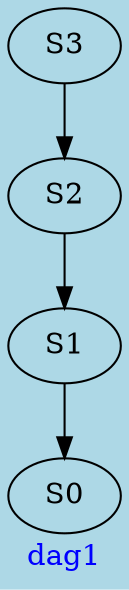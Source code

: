digraph G{
graph [ label = "dag1" , fontcolor = "blue" , bgcolor = "lightblue" ];
S0;
S1;
S2;
S3;
S1->S0;
S2->S1;
S3->S2;
}

